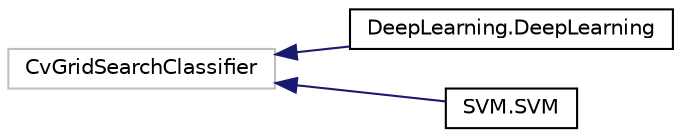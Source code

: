digraph "Graphical Class Hierarchy"
{
  edge [fontname="Helvetica",fontsize="10",labelfontname="Helvetica",labelfontsize="10"];
  node [fontname="Helvetica",fontsize="10",shape=record];
  rankdir="LR";
  Node15 [label="CvGridSearchClassifier",height=0.2,width=0.4,color="grey75", fillcolor="white", style="filled"];
  Node15 -> Node0 [dir="back",color="midnightblue",fontsize="10",style="solid",fontname="Helvetica"];
  Node0 [label="DeepLearning.DeepLearning",height=0.2,width=0.4,color="black", fillcolor="white", style="filled",URL="$class_deep_learning_1_1_deep_learning.html"];
  Node15 -> Node17 [dir="back",color="midnightblue",fontsize="10",style="solid",fontname="Helvetica"];
  Node17 [label="SVM.SVM",height=0.2,width=0.4,color="black", fillcolor="white", style="filled",URL="$class_s_v_m_1_1_s_v_m.html"];
}
